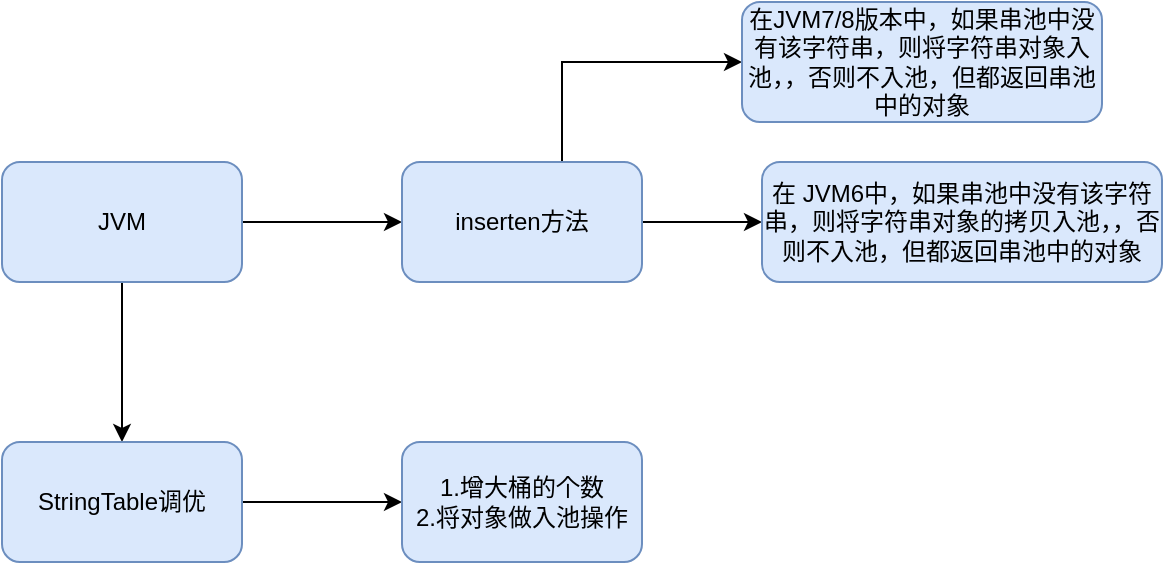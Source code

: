 <mxfile version="14.7.3" type="github">
  <diagram id="C5RBs43oDa-KdzZeNtuy" name="Page-1">
    <mxGraphModel dx="1038" dy="588" grid="1" gridSize="10" guides="1" tooltips="1" connect="1" arrows="1" fold="1" page="1" pageScale="1" pageWidth="827" pageHeight="1169" math="0" shadow="0">
      <root>
        <mxCell id="WIyWlLk6GJQsqaUBKTNV-0" />
        <mxCell id="WIyWlLk6GJQsqaUBKTNV-1" parent="WIyWlLk6GJQsqaUBKTNV-0" />
        <mxCell id="8ecxGFRnzqxW-zYlKmPr-5" value="" style="edgeStyle=orthogonalEdgeStyle;rounded=0;orthogonalLoop=1;jettySize=auto;html=1;" edge="1" parent="WIyWlLk6GJQsqaUBKTNV-1" source="8ecxGFRnzqxW-zYlKmPr-3" target="8ecxGFRnzqxW-zYlKmPr-4">
          <mxGeometry relative="1" as="geometry" />
        </mxCell>
        <mxCell id="8ecxGFRnzqxW-zYlKmPr-13" value="" style="edgeStyle=orthogonalEdgeStyle;rounded=0;orthogonalLoop=1;jettySize=auto;html=1;" edge="1" parent="WIyWlLk6GJQsqaUBKTNV-1" source="8ecxGFRnzqxW-zYlKmPr-3" target="8ecxGFRnzqxW-zYlKmPr-12">
          <mxGeometry relative="1" as="geometry" />
        </mxCell>
        <mxCell id="8ecxGFRnzqxW-zYlKmPr-3" value="JVM" style="rounded=1;whiteSpace=wrap;html=1;fillColor=#dae8fc;strokeColor=#6c8ebf;" vertex="1" parent="WIyWlLk6GJQsqaUBKTNV-1">
          <mxGeometry x="60" y="200" width="120" height="60" as="geometry" />
        </mxCell>
        <mxCell id="8ecxGFRnzqxW-zYlKmPr-9" value="" style="edgeStyle=orthogonalEdgeStyle;rounded=0;orthogonalLoop=1;jettySize=auto;html=1;" edge="1" parent="WIyWlLk6GJQsqaUBKTNV-1" source="8ecxGFRnzqxW-zYlKmPr-4" target="8ecxGFRnzqxW-zYlKmPr-8">
          <mxGeometry relative="1" as="geometry">
            <Array as="points">
              <mxPoint x="340" y="150" />
            </Array>
          </mxGeometry>
        </mxCell>
        <mxCell id="8ecxGFRnzqxW-zYlKmPr-11" value="" style="edgeStyle=orthogonalEdgeStyle;rounded=0;orthogonalLoop=1;jettySize=auto;html=1;" edge="1" parent="WIyWlLk6GJQsqaUBKTNV-1" source="8ecxGFRnzqxW-zYlKmPr-4" target="8ecxGFRnzqxW-zYlKmPr-10">
          <mxGeometry relative="1" as="geometry" />
        </mxCell>
        <mxCell id="8ecxGFRnzqxW-zYlKmPr-4" value="inserten方法" style="whiteSpace=wrap;html=1;rounded=1;strokeColor=#6c8ebf;fillColor=#dae8fc;" vertex="1" parent="WIyWlLk6GJQsqaUBKTNV-1">
          <mxGeometry x="260" y="200" width="120" height="60" as="geometry" />
        </mxCell>
        <mxCell id="8ecxGFRnzqxW-zYlKmPr-8" value="在JVM7/8版本中，如果串池中没有该字符串，则将字符串对象入池，，否则不入池，但都返回串池中的对象" style="whiteSpace=wrap;html=1;rounded=1;strokeColor=#6c8ebf;fillColor=#dae8fc;" vertex="1" parent="WIyWlLk6GJQsqaUBKTNV-1">
          <mxGeometry x="430" y="120" width="180" height="60" as="geometry" />
        </mxCell>
        <mxCell id="8ecxGFRnzqxW-zYlKmPr-10" value="在 JVM6中，如果串池中没有该字符串，则将字符串对象的拷贝入池，，否则不入池，但都返回串池中的对象" style="whiteSpace=wrap;html=1;rounded=1;strokeColor=#6c8ebf;fillColor=#dae8fc;" vertex="1" parent="WIyWlLk6GJQsqaUBKTNV-1">
          <mxGeometry x="440" y="200" width="200" height="60" as="geometry" />
        </mxCell>
        <mxCell id="8ecxGFRnzqxW-zYlKmPr-15" value="" style="edgeStyle=orthogonalEdgeStyle;rounded=0;orthogonalLoop=1;jettySize=auto;html=1;" edge="1" parent="WIyWlLk6GJQsqaUBKTNV-1" source="8ecxGFRnzqxW-zYlKmPr-12" target="8ecxGFRnzqxW-zYlKmPr-14">
          <mxGeometry relative="1" as="geometry" />
        </mxCell>
        <mxCell id="8ecxGFRnzqxW-zYlKmPr-12" value="StringTable调优" style="whiteSpace=wrap;html=1;rounded=1;strokeColor=#6c8ebf;fillColor=#dae8fc;" vertex="1" parent="WIyWlLk6GJQsqaUBKTNV-1">
          <mxGeometry x="60" y="340" width="120" height="60" as="geometry" />
        </mxCell>
        <mxCell id="8ecxGFRnzqxW-zYlKmPr-14" value="1.增大桶的个数&lt;br&gt;2.将对象做入池操作&lt;br&gt;" style="whiteSpace=wrap;html=1;rounded=1;strokeColor=#6c8ebf;fillColor=#dae8fc;" vertex="1" parent="WIyWlLk6GJQsqaUBKTNV-1">
          <mxGeometry x="260" y="340" width="120" height="60" as="geometry" />
        </mxCell>
      </root>
    </mxGraphModel>
  </diagram>
</mxfile>
